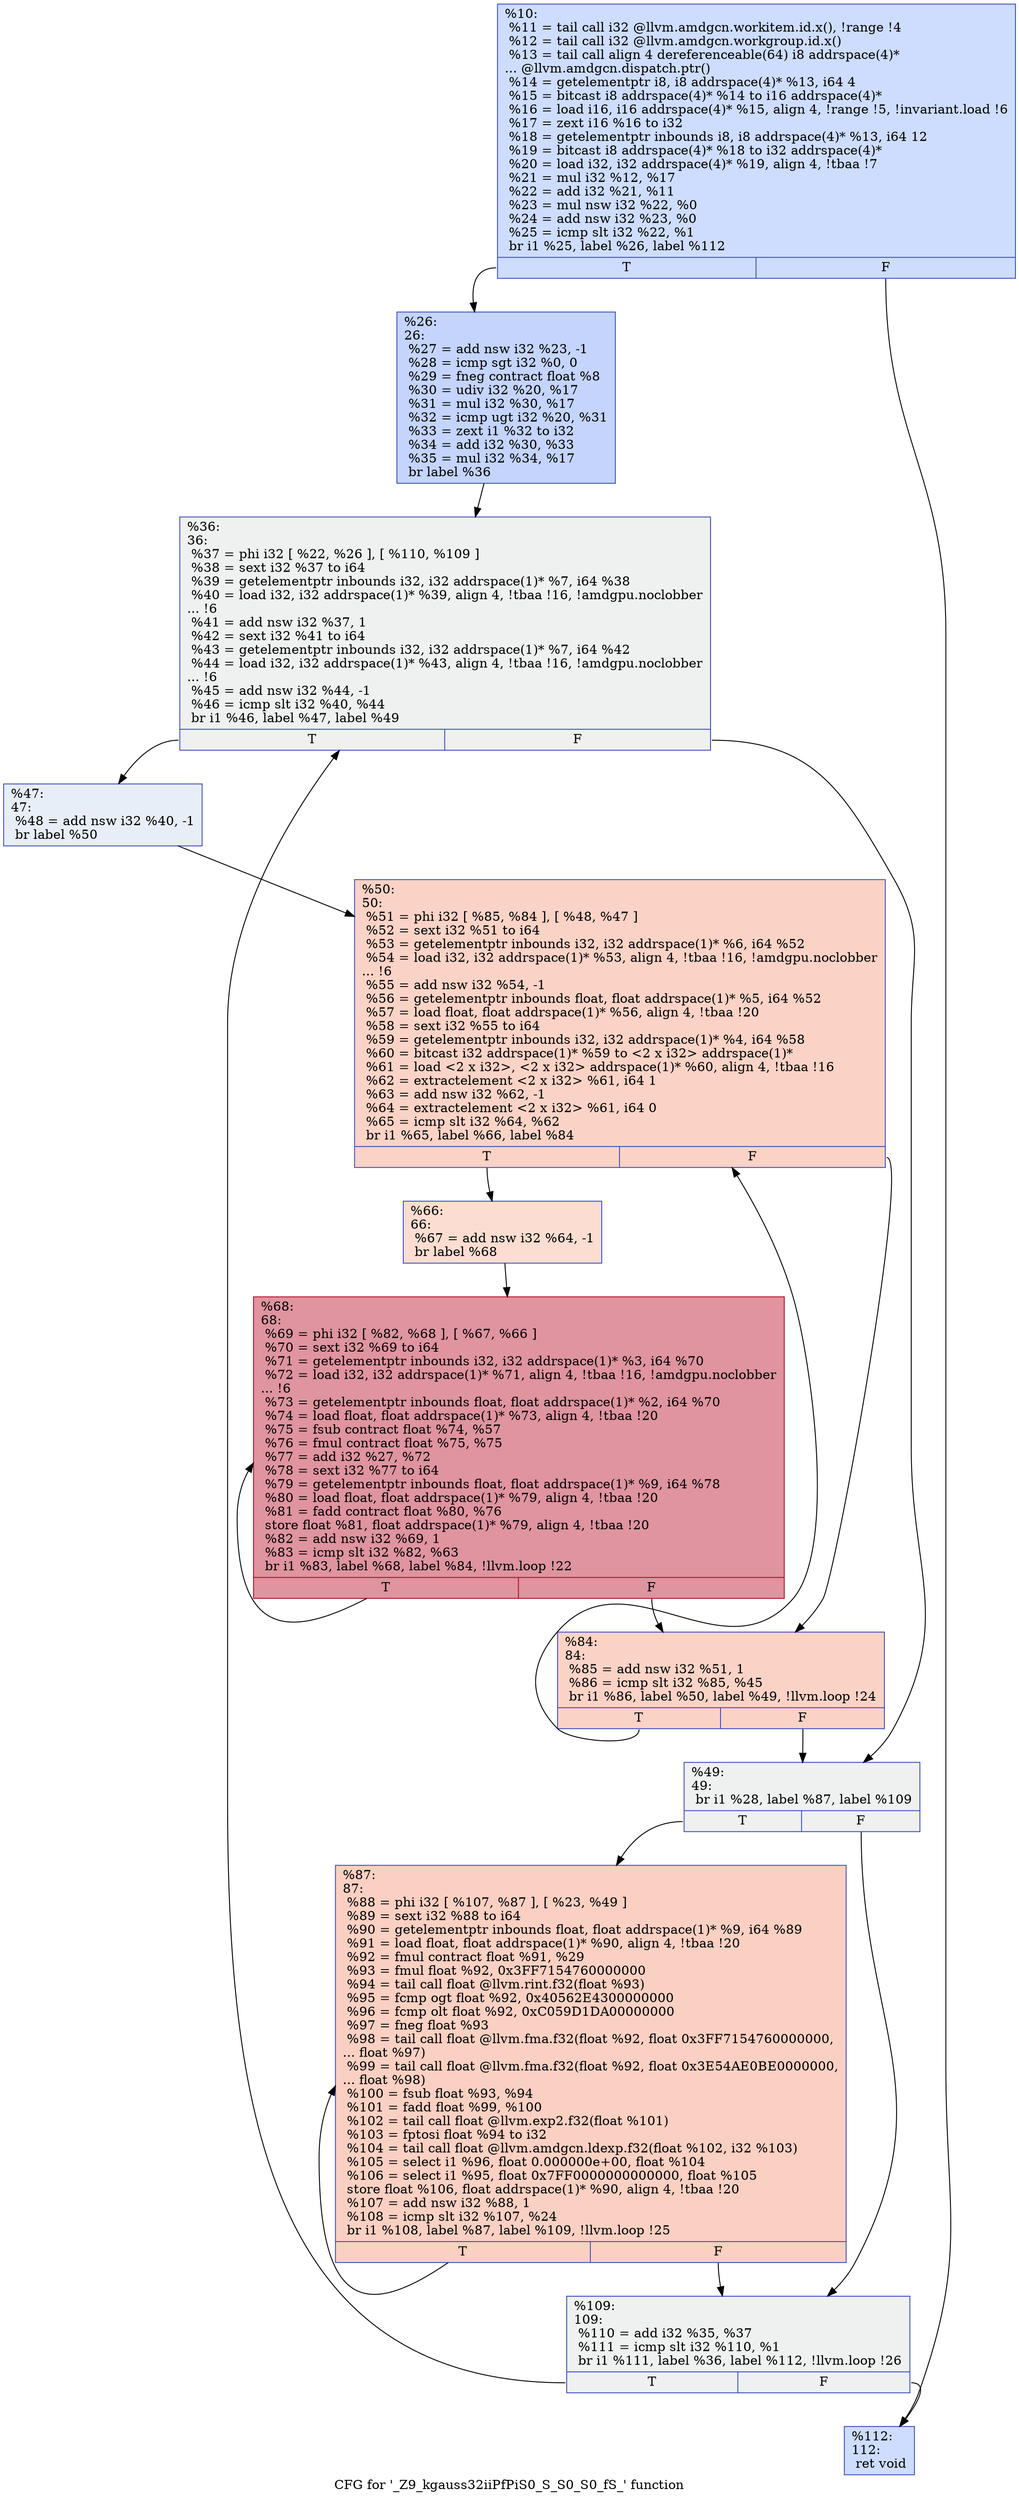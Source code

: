 digraph "CFG for '_Z9_kgauss32iiPfPiS0_S_S0_S0_fS_' function" {
	label="CFG for '_Z9_kgauss32iiPfPiS0_S_S0_S0_fS_' function";

	Node0x4efad10 [shape=record,color="#3d50c3ff", style=filled, fillcolor="#8fb1fe70",label="{%10:\l  %11 = tail call i32 @llvm.amdgcn.workitem.id.x(), !range !4\l  %12 = tail call i32 @llvm.amdgcn.workgroup.id.x()\l  %13 = tail call align 4 dereferenceable(64) i8 addrspace(4)*\l... @llvm.amdgcn.dispatch.ptr()\l  %14 = getelementptr i8, i8 addrspace(4)* %13, i64 4\l  %15 = bitcast i8 addrspace(4)* %14 to i16 addrspace(4)*\l  %16 = load i16, i16 addrspace(4)* %15, align 4, !range !5, !invariant.load !6\l  %17 = zext i16 %16 to i32\l  %18 = getelementptr inbounds i8, i8 addrspace(4)* %13, i64 12\l  %19 = bitcast i8 addrspace(4)* %18 to i32 addrspace(4)*\l  %20 = load i32, i32 addrspace(4)* %19, align 4, !tbaa !7\l  %21 = mul i32 %12, %17\l  %22 = add i32 %21, %11\l  %23 = mul nsw i32 %22, %0\l  %24 = add nsw i32 %23, %0\l  %25 = icmp slt i32 %22, %1\l  br i1 %25, label %26, label %112\l|{<s0>T|<s1>F}}"];
	Node0x4efad10:s0 -> Node0x4efdc20;
	Node0x4efad10:s1 -> Node0x4efdcb0;
	Node0x4efdc20 [shape=record,color="#3d50c3ff", style=filled, fillcolor="#7a9df870",label="{%26:\l26:                                               \l  %27 = add nsw i32 %23, -1\l  %28 = icmp sgt i32 %0, 0\l  %29 = fneg contract float %8\l  %30 = udiv i32 %20, %17\l  %31 = mul i32 %30, %17\l  %32 = icmp ugt i32 %20, %31\l  %33 = zext i1 %32 to i32\l  %34 = add i32 %30, %33\l  %35 = mul i32 %34, %17\l  br label %36\l}"];
	Node0x4efdc20 -> Node0x4efe400;
	Node0x4efe400 [shape=record,color="#3d50c3ff", style=filled, fillcolor="#dbdcde70",label="{%36:\l36:                                               \l  %37 = phi i32 [ %22, %26 ], [ %110, %109 ]\l  %38 = sext i32 %37 to i64\l  %39 = getelementptr inbounds i32, i32 addrspace(1)* %7, i64 %38\l  %40 = load i32, i32 addrspace(1)* %39, align 4, !tbaa !16, !amdgpu.noclobber\l... !6\l  %41 = add nsw i32 %37, 1\l  %42 = sext i32 %41 to i64\l  %43 = getelementptr inbounds i32, i32 addrspace(1)* %7, i64 %42\l  %44 = load i32, i32 addrspace(1)* %43, align 4, !tbaa !16, !amdgpu.noclobber\l... !6\l  %45 = add nsw i32 %44, -1\l  %46 = icmp slt i32 %40, %44\l  br i1 %46, label %47, label %49\l|{<s0>T|<s1>F}}"];
	Node0x4efe400:s0 -> Node0x4eff930;
	Node0x4efe400:s1 -> Node0x4eff9c0;
	Node0x4eff930 [shape=record,color="#3d50c3ff", style=filled, fillcolor="#cbd8ee70",label="{%47:\l47:                                               \l  %48 = add nsw i32 %40, -1\l  br label %50\l}"];
	Node0x4eff930 -> Node0x4effb90;
	Node0x4eff9c0 [shape=record,color="#3d50c3ff", style=filled, fillcolor="#dbdcde70",label="{%49:\l49:                                               \l  br i1 %28, label %87, label %109\l|{<s0>T|<s1>F}}"];
	Node0x4eff9c0:s0 -> Node0x4effc50;
	Node0x4eff9c0:s1 -> Node0x4efe4f0;
	Node0x4effb90 [shape=record,color="#3d50c3ff", style=filled, fillcolor="#f59c7d70",label="{%50:\l50:                                               \l  %51 = phi i32 [ %85, %84 ], [ %48, %47 ]\l  %52 = sext i32 %51 to i64\l  %53 = getelementptr inbounds i32, i32 addrspace(1)* %6, i64 %52\l  %54 = load i32, i32 addrspace(1)* %53, align 4, !tbaa !16, !amdgpu.noclobber\l... !6\l  %55 = add nsw i32 %54, -1\l  %56 = getelementptr inbounds float, float addrspace(1)* %5, i64 %52\l  %57 = load float, float addrspace(1)* %56, align 4, !tbaa !20\l  %58 = sext i32 %55 to i64\l  %59 = getelementptr inbounds i32, i32 addrspace(1)* %4, i64 %58\l  %60 = bitcast i32 addrspace(1)* %59 to \<2 x i32\> addrspace(1)*\l  %61 = load \<2 x i32\>, \<2 x i32\> addrspace(1)* %60, align 4, !tbaa !16\l  %62 = extractelement \<2 x i32\> %61, i64 1\l  %63 = add nsw i32 %62, -1\l  %64 = extractelement \<2 x i32\> %61, i64 0\l  %65 = icmp slt i32 %64, %62\l  br i1 %65, label %66, label %84\l|{<s0>T|<s1>F}}"];
	Node0x4effb90:s0 -> Node0x4efe1f0;
	Node0x4effb90:s1 -> Node0x4effd80;
	Node0x4efe1f0 [shape=record,color="#3d50c3ff", style=filled, fillcolor="#f7b39670",label="{%66:\l66:                                               \l  %67 = add nsw i32 %64, -1\l  br label %68\l}"];
	Node0x4efe1f0 -> Node0x4f01210;
	Node0x4f01210 [shape=record,color="#b70d28ff", style=filled, fillcolor="#b70d2870",label="{%68:\l68:                                               \l  %69 = phi i32 [ %82, %68 ], [ %67, %66 ]\l  %70 = sext i32 %69 to i64\l  %71 = getelementptr inbounds i32, i32 addrspace(1)* %3, i64 %70\l  %72 = load i32, i32 addrspace(1)* %71, align 4, !tbaa !16, !amdgpu.noclobber\l... !6\l  %73 = getelementptr inbounds float, float addrspace(1)* %2, i64 %70\l  %74 = load float, float addrspace(1)* %73, align 4, !tbaa !20\l  %75 = fsub contract float %74, %57\l  %76 = fmul contract float %75, %75\l  %77 = add i32 %27, %72\l  %78 = sext i32 %77 to i64\l  %79 = getelementptr inbounds float, float addrspace(1)* %9, i64 %78\l  %80 = load float, float addrspace(1)* %79, align 4, !tbaa !20\l  %81 = fadd contract float %80, %76\l  store float %81, float addrspace(1)* %79, align 4, !tbaa !20\l  %82 = add nsw i32 %69, 1\l  %83 = icmp slt i32 %82, %63\l  br i1 %83, label %68, label %84, !llvm.loop !22\l|{<s0>T|<s1>F}}"];
	Node0x4f01210:s0 -> Node0x4f01210;
	Node0x4f01210:s1 -> Node0x4effd80;
	Node0x4effd80 [shape=record,color="#3d50c3ff", style=filled, fillcolor="#f59c7d70",label="{%84:\l84:                                               \l  %85 = add nsw i32 %51, 1\l  %86 = icmp slt i32 %85, %45\l  br i1 %86, label %50, label %49, !llvm.loop !24\l|{<s0>T|<s1>F}}"];
	Node0x4effd80:s0 -> Node0x4effb90;
	Node0x4effd80:s1 -> Node0x4eff9c0;
	Node0x4effc50 [shape=record,color="#3d50c3ff", style=filled, fillcolor="#f3947570",label="{%87:\l87:                                               \l  %88 = phi i32 [ %107, %87 ], [ %23, %49 ]\l  %89 = sext i32 %88 to i64\l  %90 = getelementptr inbounds float, float addrspace(1)* %9, i64 %89\l  %91 = load float, float addrspace(1)* %90, align 4, !tbaa !20\l  %92 = fmul contract float %91, %29\l  %93 = fmul float %92, 0x3FF7154760000000\l  %94 = tail call float @llvm.rint.f32(float %93)\l  %95 = fcmp ogt float %92, 0x40562E4300000000\l  %96 = fcmp olt float %92, 0xC059D1DA00000000\l  %97 = fneg float %93\l  %98 = tail call float @llvm.fma.f32(float %92, float 0x3FF7154760000000,\l... float %97)\l  %99 = tail call float @llvm.fma.f32(float %92, float 0x3E54AE0BE0000000,\l... float %98)\l  %100 = fsub float %93, %94\l  %101 = fadd float %99, %100\l  %102 = tail call float @llvm.exp2.f32(float %101)\l  %103 = fptosi float %94 to i32\l  %104 = tail call float @llvm.amdgcn.ldexp.f32(float %102, i32 %103)\l  %105 = select i1 %96, float 0.000000e+00, float %104\l  %106 = select i1 %95, float 0x7FF0000000000000, float %105\l  store float %106, float addrspace(1)* %90, align 4, !tbaa !20\l  %107 = add nsw i32 %88, 1\l  %108 = icmp slt i32 %107, %24\l  br i1 %108, label %87, label %109, !llvm.loop !25\l|{<s0>T|<s1>F}}"];
	Node0x4effc50:s0 -> Node0x4effc50;
	Node0x4effc50:s1 -> Node0x4efe4f0;
	Node0x4efe4f0 [shape=record,color="#3d50c3ff", style=filled, fillcolor="#dbdcde70",label="{%109:\l109:                                              \l  %110 = add i32 %35, %37\l  %111 = icmp slt i32 %110, %1\l  br i1 %111, label %36, label %112, !llvm.loop !26\l|{<s0>T|<s1>F}}"];
	Node0x4efe4f0:s0 -> Node0x4efe400;
	Node0x4efe4f0:s1 -> Node0x4efdcb0;
	Node0x4efdcb0 [shape=record,color="#3d50c3ff", style=filled, fillcolor="#8fb1fe70",label="{%112:\l112:                                              \l  ret void\l}"];
}
